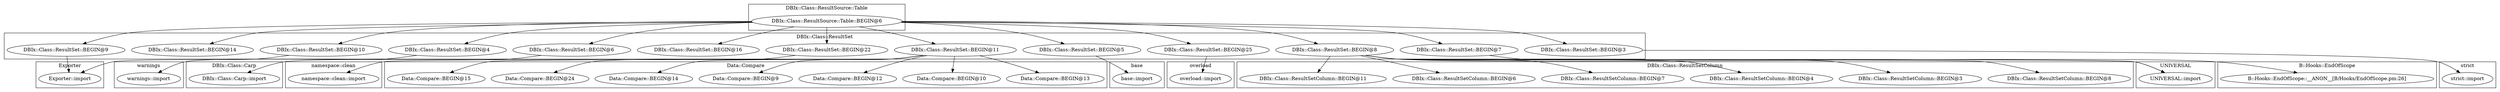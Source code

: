 digraph {
graph [overlap=false]
subgraph cluster_DBIx_Class_Carp {
	label="DBIx::Class::Carp";
	"DBIx::Class::Carp::import";
}
subgraph cluster_DBIx_Class_ResultSetColumn {
	label="DBIx::Class::ResultSetColumn";
	"DBIx::Class::ResultSetColumn::BEGIN@4";
	"DBIx::Class::ResultSetColumn::BEGIN@7";
	"DBIx::Class::ResultSetColumn::BEGIN@6";
	"DBIx::Class::ResultSetColumn::BEGIN@11";
	"DBIx::Class::ResultSetColumn::BEGIN@8";
	"DBIx::Class::ResultSetColumn::BEGIN@3";
}
subgraph cluster_DBIx_Class_ResultSet {
	label="DBIx::Class::ResultSet";
	"DBIx::Class::ResultSet::BEGIN@10";
	"DBIx::Class::ResultSet::BEGIN@4";
	"DBIx::Class::ResultSet::BEGIN@6";
	"DBIx::Class::ResultSet::BEGIN@22";
	"DBIx::Class::ResultSet::BEGIN@11";
	"DBIx::Class::ResultSet::BEGIN@9";
	"DBIx::Class::ResultSet::BEGIN@5";
	"DBIx::Class::ResultSet::BEGIN@16";
	"DBIx::Class::ResultSet::BEGIN@25";
	"DBIx::Class::ResultSet::BEGIN@8";
	"DBIx::Class::ResultSet::BEGIN@3";
	"DBIx::Class::ResultSet::BEGIN@14";
	"DBIx::Class::ResultSet::BEGIN@7";
}
subgraph cluster_UNIVERSAL {
	label="UNIVERSAL";
	"UNIVERSAL::import";
}
subgraph cluster_namespace_clean {
	label="namespace::clean";
	"namespace::clean::import";
}
subgraph cluster_warnings {
	label="warnings";
	"warnings::import";
}
subgraph cluster_base {
	label="base";
	"base::import";
}
subgraph cluster_Data_Compare {
	label="Data::Compare";
	"Data::Compare::BEGIN@12";
	"Data::Compare::BEGIN@9";
	"Data::Compare::BEGIN@14";
	"Data::Compare::BEGIN@24";
	"Data::Compare::BEGIN@15";
	"Data::Compare::BEGIN@13";
	"Data::Compare::BEGIN@10";
}
subgraph cluster_Exporter {
	label="Exporter";
	"Exporter::import";
}
subgraph cluster_DBIx_Class_ResultSource_Table {
	label="DBIx::Class::ResultSource::Table";
	"DBIx::Class::ResultSource::Table::BEGIN@6";
}
subgraph cluster_overload {
	label="overload";
	"overload::import";
}
subgraph cluster_B_Hooks_EndOfScope {
	label="B::Hooks::EndOfScope";
	"B::Hooks::EndOfScope::__ANON__[B/Hooks/EndOfScope.pm:26]";
}
subgraph cluster_strict {
	label="strict";
	"strict::import";
}
"DBIx::Class::ResultSet::BEGIN@8" -> "DBIx::Class::ResultSetColumn::BEGIN@6";
"DBIx::Class::ResultSource::Table::BEGIN@6" -> "DBIx::Class::ResultSet::BEGIN@5";
"DBIx::Class::ResultSet::BEGIN@8" -> "DBIx::Class::ResultSetColumn::BEGIN@4";
"DBIx::Class::ResultSource::Table::BEGIN@6" -> "DBIx::Class::ResultSet::BEGIN@25";
"DBIx::Class::ResultSet::BEGIN@25" -> "overload::import";
"DBIx::Class::ResultSet::BEGIN@11" -> "Data::Compare::BEGIN@15";
"DBIx::Class::ResultSource::Table::BEGIN@6" -> "DBIx::Class::ResultSet::BEGIN@3";
"DBIx::Class::ResultSource::Table::BEGIN@6" -> "DBIx::Class::ResultSet::BEGIN@11";
"DBIx::Class::ResultSource::Table::BEGIN@6" -> "DBIx::Class::ResultSet::BEGIN@22";
"DBIx::Class::ResultSet::BEGIN@7" -> "UNIVERSAL::import";
"DBIx::Class::ResultSet::BEGIN@8" -> "UNIVERSAL::import";
"DBIx::Class::ResultSource::Table::BEGIN@6" -> "DBIx::Class::ResultSet::BEGIN@8";
"DBIx::Class::ResultSet::BEGIN@11" -> "Data::Compare::BEGIN@12";
"DBIx::Class::ResultSet::BEGIN@22" -> "namespace::clean::import";
"DBIx::Class::ResultSet::BEGIN@3" -> "strict::import";
"DBIx::Class::ResultSource::Table::BEGIN@6" -> "DBIx::Class::ResultSet::BEGIN@16";
"DBIx::Class::ResultSet::BEGIN@8" -> "DBIx::Class::ResultSetColumn::BEGIN@8";
"DBIx::Class::ResultSet::BEGIN@8" -> "B::Hooks::EndOfScope::__ANON__[B/Hooks/EndOfScope.pm:26]";
"DBIx::Class::ResultSet::BEGIN@11" -> "Data::Compare::BEGIN@10";
"DBIx::Class::ResultSource::Table::BEGIN@6" -> "DBIx::Class::ResultSet::BEGIN@6";
"DBIx::Class::ResultSet::BEGIN@10" -> "Exporter::import";
"DBIx::Class::ResultSet::BEGIN@9" -> "Exporter::import";
"DBIx::Class::ResultSource::Table::BEGIN@6" -> "DBIx::Class::ResultSet::BEGIN@10";
"DBIx::Class::ResultSource::Table::BEGIN@6" -> "DBIx::Class::ResultSet::BEGIN@4";
"DBIx::Class::ResultSet::BEGIN@5" -> "base::import";
"DBIx::Class::ResultSet::BEGIN@8" -> "DBIx::Class::ResultSetColumn::BEGIN@7";
"DBIx::Class::ResultSet::BEGIN@4" -> "warnings::import";
"DBIx::Class::ResultSet::BEGIN@11" -> "Data::Compare::BEGIN@14";
"DBIx::Class::ResultSet::BEGIN@6" -> "DBIx::Class::Carp::import";
"DBIx::Class::ResultSet::BEGIN@8" -> "DBIx::Class::ResultSetColumn::BEGIN@3";
"DBIx::Class::ResultSource::Table::BEGIN@6" -> "DBIx::Class::ResultSet::BEGIN@9";
"DBIx::Class::ResultSet::BEGIN@11" -> "Data::Compare::BEGIN@13";
"DBIx::Class::ResultSet::BEGIN@11" -> "Data::Compare::BEGIN@24";
"DBIx::Class::ResultSet::BEGIN@8" -> "DBIx::Class::ResultSetColumn::BEGIN@11";
"DBIx::Class::ResultSet::BEGIN@11" -> "Data::Compare::BEGIN@9";
"DBIx::Class::ResultSource::Table::BEGIN@6" -> "DBIx::Class::ResultSet::BEGIN@7";
"DBIx::Class::ResultSource::Table::BEGIN@6" -> "DBIx::Class::ResultSet::BEGIN@14";
}
